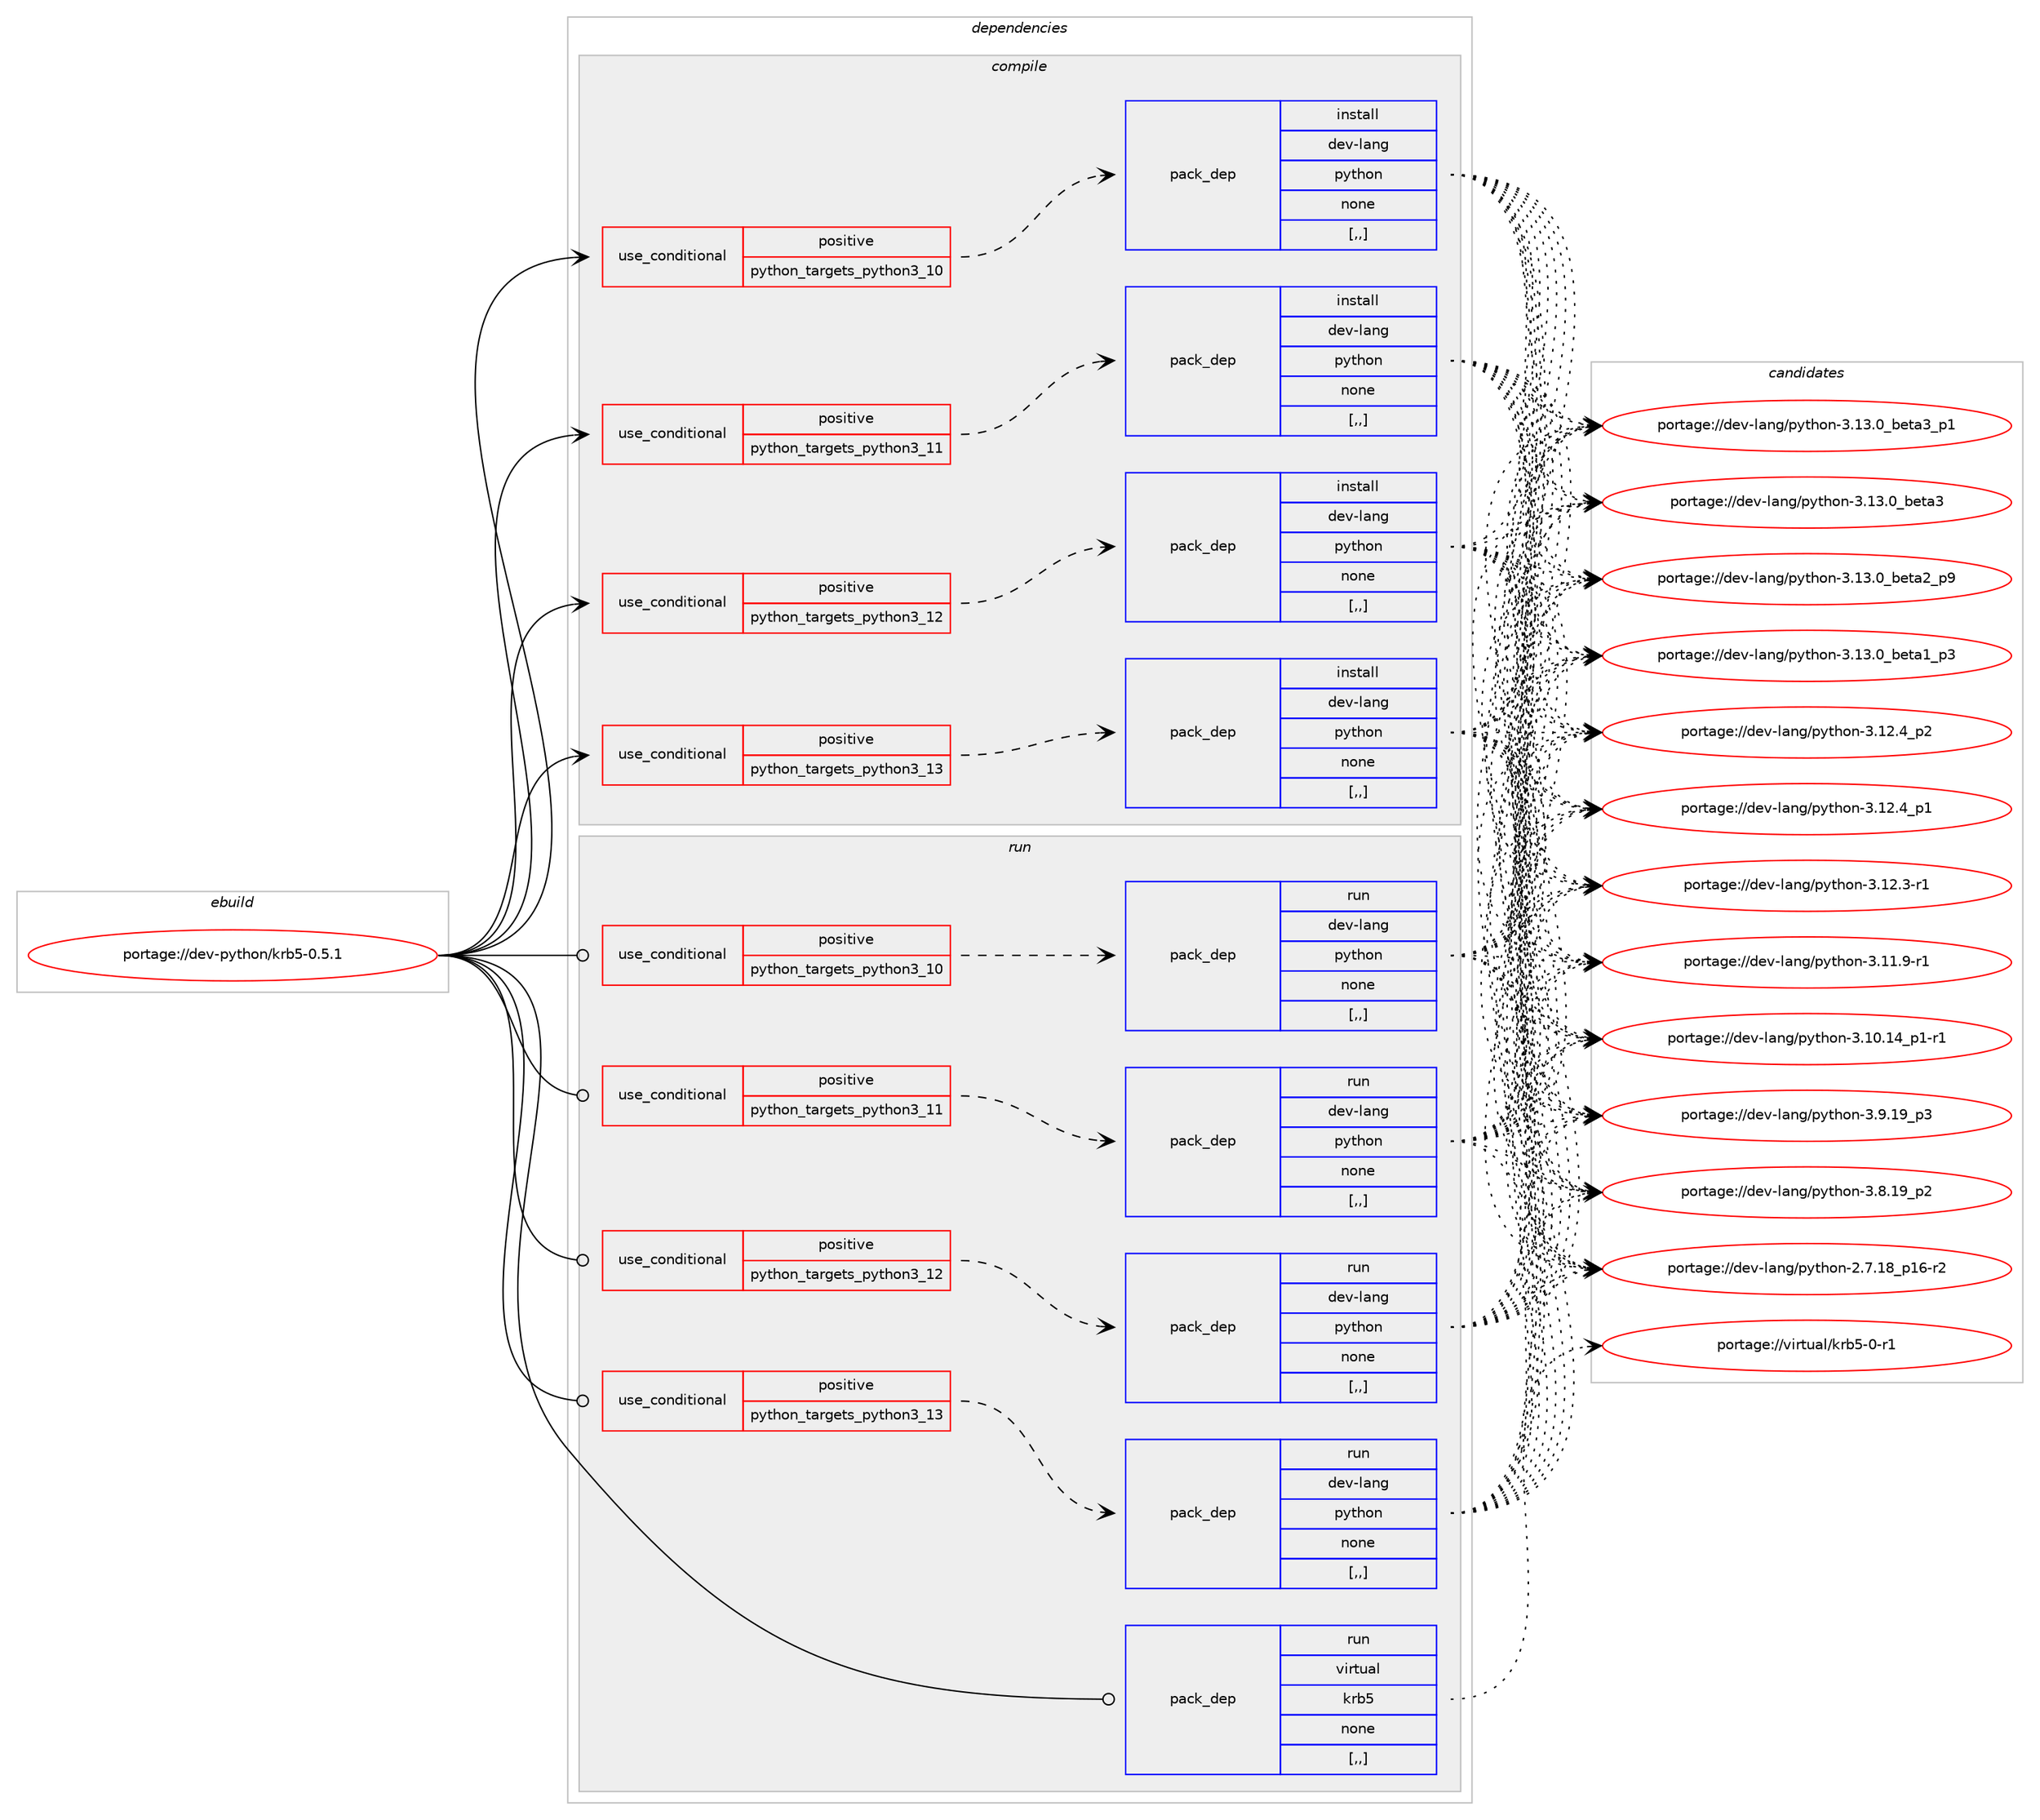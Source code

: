 digraph prolog {

# *************
# Graph options
# *************

newrank=true;
concentrate=true;
compound=true;
graph [rankdir=LR,fontname=Helvetica,fontsize=10,ranksep=1.5];#, ranksep=2.5, nodesep=0.2];
edge  [arrowhead=vee];
node  [fontname=Helvetica,fontsize=10];

# **********
# The ebuild
# **********

subgraph cluster_leftcol {
color=gray;
label=<<i>ebuild</i>>;
id [label="portage://dev-python/krb5-0.5.1", color=red, width=4, href="../dev-python/krb5-0.5.1.svg"];
}

# ****************
# The dependencies
# ****************

subgraph cluster_midcol {
color=gray;
label=<<i>dependencies</i>>;
subgraph cluster_compile {
fillcolor="#eeeeee";
style=filled;
label=<<i>compile</i>>;
subgraph cond34081 {
dependency149407 [label=<<TABLE BORDER="0" CELLBORDER="1" CELLSPACING="0" CELLPADDING="4"><TR><TD ROWSPAN="3" CELLPADDING="10">use_conditional</TD></TR><TR><TD>positive</TD></TR><TR><TD>python_targets_python3_10</TD></TR></TABLE>>, shape=none, color=red];
subgraph pack114077 {
dependency149408 [label=<<TABLE BORDER="0" CELLBORDER="1" CELLSPACING="0" CELLPADDING="4" WIDTH="220"><TR><TD ROWSPAN="6" CELLPADDING="30">pack_dep</TD></TR><TR><TD WIDTH="110">install</TD></TR><TR><TD>dev-lang</TD></TR><TR><TD>python</TD></TR><TR><TD>none</TD></TR><TR><TD>[,,]</TD></TR></TABLE>>, shape=none, color=blue];
}
dependency149407:e -> dependency149408:w [weight=20,style="dashed",arrowhead="vee"];
}
id:e -> dependency149407:w [weight=20,style="solid",arrowhead="vee"];
subgraph cond34082 {
dependency149409 [label=<<TABLE BORDER="0" CELLBORDER="1" CELLSPACING="0" CELLPADDING="4"><TR><TD ROWSPAN="3" CELLPADDING="10">use_conditional</TD></TR><TR><TD>positive</TD></TR><TR><TD>python_targets_python3_11</TD></TR></TABLE>>, shape=none, color=red];
subgraph pack114078 {
dependency149410 [label=<<TABLE BORDER="0" CELLBORDER="1" CELLSPACING="0" CELLPADDING="4" WIDTH="220"><TR><TD ROWSPAN="6" CELLPADDING="30">pack_dep</TD></TR><TR><TD WIDTH="110">install</TD></TR><TR><TD>dev-lang</TD></TR><TR><TD>python</TD></TR><TR><TD>none</TD></TR><TR><TD>[,,]</TD></TR></TABLE>>, shape=none, color=blue];
}
dependency149409:e -> dependency149410:w [weight=20,style="dashed",arrowhead="vee"];
}
id:e -> dependency149409:w [weight=20,style="solid",arrowhead="vee"];
subgraph cond34083 {
dependency149411 [label=<<TABLE BORDER="0" CELLBORDER="1" CELLSPACING="0" CELLPADDING="4"><TR><TD ROWSPAN="3" CELLPADDING="10">use_conditional</TD></TR><TR><TD>positive</TD></TR><TR><TD>python_targets_python3_12</TD></TR></TABLE>>, shape=none, color=red];
subgraph pack114079 {
dependency149412 [label=<<TABLE BORDER="0" CELLBORDER="1" CELLSPACING="0" CELLPADDING="4" WIDTH="220"><TR><TD ROWSPAN="6" CELLPADDING="30">pack_dep</TD></TR><TR><TD WIDTH="110">install</TD></TR><TR><TD>dev-lang</TD></TR><TR><TD>python</TD></TR><TR><TD>none</TD></TR><TR><TD>[,,]</TD></TR></TABLE>>, shape=none, color=blue];
}
dependency149411:e -> dependency149412:w [weight=20,style="dashed",arrowhead="vee"];
}
id:e -> dependency149411:w [weight=20,style="solid",arrowhead="vee"];
subgraph cond34084 {
dependency149413 [label=<<TABLE BORDER="0" CELLBORDER="1" CELLSPACING="0" CELLPADDING="4"><TR><TD ROWSPAN="3" CELLPADDING="10">use_conditional</TD></TR><TR><TD>positive</TD></TR><TR><TD>python_targets_python3_13</TD></TR></TABLE>>, shape=none, color=red];
subgraph pack114080 {
dependency149414 [label=<<TABLE BORDER="0" CELLBORDER="1" CELLSPACING="0" CELLPADDING="4" WIDTH="220"><TR><TD ROWSPAN="6" CELLPADDING="30">pack_dep</TD></TR><TR><TD WIDTH="110">install</TD></TR><TR><TD>dev-lang</TD></TR><TR><TD>python</TD></TR><TR><TD>none</TD></TR><TR><TD>[,,]</TD></TR></TABLE>>, shape=none, color=blue];
}
dependency149413:e -> dependency149414:w [weight=20,style="dashed",arrowhead="vee"];
}
id:e -> dependency149413:w [weight=20,style="solid",arrowhead="vee"];
}
subgraph cluster_compileandrun {
fillcolor="#eeeeee";
style=filled;
label=<<i>compile and run</i>>;
}
subgraph cluster_run {
fillcolor="#eeeeee";
style=filled;
label=<<i>run</i>>;
subgraph cond34085 {
dependency149415 [label=<<TABLE BORDER="0" CELLBORDER="1" CELLSPACING="0" CELLPADDING="4"><TR><TD ROWSPAN="3" CELLPADDING="10">use_conditional</TD></TR><TR><TD>positive</TD></TR><TR><TD>python_targets_python3_10</TD></TR></TABLE>>, shape=none, color=red];
subgraph pack114081 {
dependency149416 [label=<<TABLE BORDER="0" CELLBORDER="1" CELLSPACING="0" CELLPADDING="4" WIDTH="220"><TR><TD ROWSPAN="6" CELLPADDING="30">pack_dep</TD></TR><TR><TD WIDTH="110">run</TD></TR><TR><TD>dev-lang</TD></TR><TR><TD>python</TD></TR><TR><TD>none</TD></TR><TR><TD>[,,]</TD></TR></TABLE>>, shape=none, color=blue];
}
dependency149415:e -> dependency149416:w [weight=20,style="dashed",arrowhead="vee"];
}
id:e -> dependency149415:w [weight=20,style="solid",arrowhead="odot"];
subgraph cond34086 {
dependency149417 [label=<<TABLE BORDER="0" CELLBORDER="1" CELLSPACING="0" CELLPADDING="4"><TR><TD ROWSPAN="3" CELLPADDING="10">use_conditional</TD></TR><TR><TD>positive</TD></TR><TR><TD>python_targets_python3_11</TD></TR></TABLE>>, shape=none, color=red];
subgraph pack114082 {
dependency149418 [label=<<TABLE BORDER="0" CELLBORDER="1" CELLSPACING="0" CELLPADDING="4" WIDTH="220"><TR><TD ROWSPAN="6" CELLPADDING="30">pack_dep</TD></TR><TR><TD WIDTH="110">run</TD></TR><TR><TD>dev-lang</TD></TR><TR><TD>python</TD></TR><TR><TD>none</TD></TR><TR><TD>[,,]</TD></TR></TABLE>>, shape=none, color=blue];
}
dependency149417:e -> dependency149418:w [weight=20,style="dashed",arrowhead="vee"];
}
id:e -> dependency149417:w [weight=20,style="solid",arrowhead="odot"];
subgraph cond34087 {
dependency149419 [label=<<TABLE BORDER="0" CELLBORDER="1" CELLSPACING="0" CELLPADDING="4"><TR><TD ROWSPAN="3" CELLPADDING="10">use_conditional</TD></TR><TR><TD>positive</TD></TR><TR><TD>python_targets_python3_12</TD></TR></TABLE>>, shape=none, color=red];
subgraph pack114083 {
dependency149420 [label=<<TABLE BORDER="0" CELLBORDER="1" CELLSPACING="0" CELLPADDING="4" WIDTH="220"><TR><TD ROWSPAN="6" CELLPADDING="30">pack_dep</TD></TR><TR><TD WIDTH="110">run</TD></TR><TR><TD>dev-lang</TD></TR><TR><TD>python</TD></TR><TR><TD>none</TD></TR><TR><TD>[,,]</TD></TR></TABLE>>, shape=none, color=blue];
}
dependency149419:e -> dependency149420:w [weight=20,style="dashed",arrowhead="vee"];
}
id:e -> dependency149419:w [weight=20,style="solid",arrowhead="odot"];
subgraph cond34088 {
dependency149421 [label=<<TABLE BORDER="0" CELLBORDER="1" CELLSPACING="0" CELLPADDING="4"><TR><TD ROWSPAN="3" CELLPADDING="10">use_conditional</TD></TR><TR><TD>positive</TD></TR><TR><TD>python_targets_python3_13</TD></TR></TABLE>>, shape=none, color=red];
subgraph pack114084 {
dependency149422 [label=<<TABLE BORDER="0" CELLBORDER="1" CELLSPACING="0" CELLPADDING="4" WIDTH="220"><TR><TD ROWSPAN="6" CELLPADDING="30">pack_dep</TD></TR><TR><TD WIDTH="110">run</TD></TR><TR><TD>dev-lang</TD></TR><TR><TD>python</TD></TR><TR><TD>none</TD></TR><TR><TD>[,,]</TD></TR></TABLE>>, shape=none, color=blue];
}
dependency149421:e -> dependency149422:w [weight=20,style="dashed",arrowhead="vee"];
}
id:e -> dependency149421:w [weight=20,style="solid",arrowhead="odot"];
subgraph pack114085 {
dependency149423 [label=<<TABLE BORDER="0" CELLBORDER="1" CELLSPACING="0" CELLPADDING="4" WIDTH="220"><TR><TD ROWSPAN="6" CELLPADDING="30">pack_dep</TD></TR><TR><TD WIDTH="110">run</TD></TR><TR><TD>virtual</TD></TR><TR><TD>krb5</TD></TR><TR><TD>none</TD></TR><TR><TD>[,,]</TD></TR></TABLE>>, shape=none, color=blue];
}
id:e -> dependency149423:w [weight=20,style="solid",arrowhead="odot"];
}
}

# **************
# The candidates
# **************

subgraph cluster_choices {
rank=same;
color=gray;
label=<<i>candidates</i>>;

subgraph choice114077 {
color=black;
nodesep=1;
choice10010111845108971101034711212111610411111045514649514648959810111697519511249 [label="portage://dev-lang/python-3.13.0_beta3_p1", color=red, width=4,href="../dev-lang/python-3.13.0_beta3_p1.svg"];
choice1001011184510897110103471121211161041111104551464951464895981011169751 [label="portage://dev-lang/python-3.13.0_beta3", color=red, width=4,href="../dev-lang/python-3.13.0_beta3.svg"];
choice10010111845108971101034711212111610411111045514649514648959810111697509511257 [label="portage://dev-lang/python-3.13.0_beta2_p9", color=red, width=4,href="../dev-lang/python-3.13.0_beta2_p9.svg"];
choice10010111845108971101034711212111610411111045514649514648959810111697499511251 [label="portage://dev-lang/python-3.13.0_beta1_p3", color=red, width=4,href="../dev-lang/python-3.13.0_beta1_p3.svg"];
choice100101118451089711010347112121116104111110455146495046529511250 [label="portage://dev-lang/python-3.12.4_p2", color=red, width=4,href="../dev-lang/python-3.12.4_p2.svg"];
choice100101118451089711010347112121116104111110455146495046529511249 [label="portage://dev-lang/python-3.12.4_p1", color=red, width=4,href="../dev-lang/python-3.12.4_p1.svg"];
choice100101118451089711010347112121116104111110455146495046514511449 [label="portage://dev-lang/python-3.12.3-r1", color=red, width=4,href="../dev-lang/python-3.12.3-r1.svg"];
choice100101118451089711010347112121116104111110455146494946574511449 [label="portage://dev-lang/python-3.11.9-r1", color=red, width=4,href="../dev-lang/python-3.11.9-r1.svg"];
choice100101118451089711010347112121116104111110455146494846495295112494511449 [label="portage://dev-lang/python-3.10.14_p1-r1", color=red, width=4,href="../dev-lang/python-3.10.14_p1-r1.svg"];
choice100101118451089711010347112121116104111110455146574649579511251 [label="portage://dev-lang/python-3.9.19_p3", color=red, width=4,href="../dev-lang/python-3.9.19_p3.svg"];
choice100101118451089711010347112121116104111110455146564649579511250 [label="portage://dev-lang/python-3.8.19_p2", color=red, width=4,href="../dev-lang/python-3.8.19_p2.svg"];
choice100101118451089711010347112121116104111110455046554649569511249544511450 [label="portage://dev-lang/python-2.7.18_p16-r2", color=red, width=4,href="../dev-lang/python-2.7.18_p16-r2.svg"];
dependency149408:e -> choice10010111845108971101034711212111610411111045514649514648959810111697519511249:w [style=dotted,weight="100"];
dependency149408:e -> choice1001011184510897110103471121211161041111104551464951464895981011169751:w [style=dotted,weight="100"];
dependency149408:e -> choice10010111845108971101034711212111610411111045514649514648959810111697509511257:w [style=dotted,weight="100"];
dependency149408:e -> choice10010111845108971101034711212111610411111045514649514648959810111697499511251:w [style=dotted,weight="100"];
dependency149408:e -> choice100101118451089711010347112121116104111110455146495046529511250:w [style=dotted,weight="100"];
dependency149408:e -> choice100101118451089711010347112121116104111110455146495046529511249:w [style=dotted,weight="100"];
dependency149408:e -> choice100101118451089711010347112121116104111110455146495046514511449:w [style=dotted,weight="100"];
dependency149408:e -> choice100101118451089711010347112121116104111110455146494946574511449:w [style=dotted,weight="100"];
dependency149408:e -> choice100101118451089711010347112121116104111110455146494846495295112494511449:w [style=dotted,weight="100"];
dependency149408:e -> choice100101118451089711010347112121116104111110455146574649579511251:w [style=dotted,weight="100"];
dependency149408:e -> choice100101118451089711010347112121116104111110455146564649579511250:w [style=dotted,weight="100"];
dependency149408:e -> choice100101118451089711010347112121116104111110455046554649569511249544511450:w [style=dotted,weight="100"];
}
subgraph choice114078 {
color=black;
nodesep=1;
choice10010111845108971101034711212111610411111045514649514648959810111697519511249 [label="portage://dev-lang/python-3.13.0_beta3_p1", color=red, width=4,href="../dev-lang/python-3.13.0_beta3_p1.svg"];
choice1001011184510897110103471121211161041111104551464951464895981011169751 [label="portage://dev-lang/python-3.13.0_beta3", color=red, width=4,href="../dev-lang/python-3.13.0_beta3.svg"];
choice10010111845108971101034711212111610411111045514649514648959810111697509511257 [label="portage://dev-lang/python-3.13.0_beta2_p9", color=red, width=4,href="../dev-lang/python-3.13.0_beta2_p9.svg"];
choice10010111845108971101034711212111610411111045514649514648959810111697499511251 [label="portage://dev-lang/python-3.13.0_beta1_p3", color=red, width=4,href="../dev-lang/python-3.13.0_beta1_p3.svg"];
choice100101118451089711010347112121116104111110455146495046529511250 [label="portage://dev-lang/python-3.12.4_p2", color=red, width=4,href="../dev-lang/python-3.12.4_p2.svg"];
choice100101118451089711010347112121116104111110455146495046529511249 [label="portage://dev-lang/python-3.12.4_p1", color=red, width=4,href="../dev-lang/python-3.12.4_p1.svg"];
choice100101118451089711010347112121116104111110455146495046514511449 [label="portage://dev-lang/python-3.12.3-r1", color=red, width=4,href="../dev-lang/python-3.12.3-r1.svg"];
choice100101118451089711010347112121116104111110455146494946574511449 [label="portage://dev-lang/python-3.11.9-r1", color=red, width=4,href="../dev-lang/python-3.11.9-r1.svg"];
choice100101118451089711010347112121116104111110455146494846495295112494511449 [label="portage://dev-lang/python-3.10.14_p1-r1", color=red, width=4,href="../dev-lang/python-3.10.14_p1-r1.svg"];
choice100101118451089711010347112121116104111110455146574649579511251 [label="portage://dev-lang/python-3.9.19_p3", color=red, width=4,href="../dev-lang/python-3.9.19_p3.svg"];
choice100101118451089711010347112121116104111110455146564649579511250 [label="portage://dev-lang/python-3.8.19_p2", color=red, width=4,href="../dev-lang/python-3.8.19_p2.svg"];
choice100101118451089711010347112121116104111110455046554649569511249544511450 [label="portage://dev-lang/python-2.7.18_p16-r2", color=red, width=4,href="../dev-lang/python-2.7.18_p16-r2.svg"];
dependency149410:e -> choice10010111845108971101034711212111610411111045514649514648959810111697519511249:w [style=dotted,weight="100"];
dependency149410:e -> choice1001011184510897110103471121211161041111104551464951464895981011169751:w [style=dotted,weight="100"];
dependency149410:e -> choice10010111845108971101034711212111610411111045514649514648959810111697509511257:w [style=dotted,weight="100"];
dependency149410:e -> choice10010111845108971101034711212111610411111045514649514648959810111697499511251:w [style=dotted,weight="100"];
dependency149410:e -> choice100101118451089711010347112121116104111110455146495046529511250:w [style=dotted,weight="100"];
dependency149410:e -> choice100101118451089711010347112121116104111110455146495046529511249:w [style=dotted,weight="100"];
dependency149410:e -> choice100101118451089711010347112121116104111110455146495046514511449:w [style=dotted,weight="100"];
dependency149410:e -> choice100101118451089711010347112121116104111110455146494946574511449:w [style=dotted,weight="100"];
dependency149410:e -> choice100101118451089711010347112121116104111110455146494846495295112494511449:w [style=dotted,weight="100"];
dependency149410:e -> choice100101118451089711010347112121116104111110455146574649579511251:w [style=dotted,weight="100"];
dependency149410:e -> choice100101118451089711010347112121116104111110455146564649579511250:w [style=dotted,weight="100"];
dependency149410:e -> choice100101118451089711010347112121116104111110455046554649569511249544511450:w [style=dotted,weight="100"];
}
subgraph choice114079 {
color=black;
nodesep=1;
choice10010111845108971101034711212111610411111045514649514648959810111697519511249 [label="portage://dev-lang/python-3.13.0_beta3_p1", color=red, width=4,href="../dev-lang/python-3.13.0_beta3_p1.svg"];
choice1001011184510897110103471121211161041111104551464951464895981011169751 [label="portage://dev-lang/python-3.13.0_beta3", color=red, width=4,href="../dev-lang/python-3.13.0_beta3.svg"];
choice10010111845108971101034711212111610411111045514649514648959810111697509511257 [label="portage://dev-lang/python-3.13.0_beta2_p9", color=red, width=4,href="../dev-lang/python-3.13.0_beta2_p9.svg"];
choice10010111845108971101034711212111610411111045514649514648959810111697499511251 [label="portage://dev-lang/python-3.13.0_beta1_p3", color=red, width=4,href="../dev-lang/python-3.13.0_beta1_p3.svg"];
choice100101118451089711010347112121116104111110455146495046529511250 [label="portage://dev-lang/python-3.12.4_p2", color=red, width=4,href="../dev-lang/python-3.12.4_p2.svg"];
choice100101118451089711010347112121116104111110455146495046529511249 [label="portage://dev-lang/python-3.12.4_p1", color=red, width=4,href="../dev-lang/python-3.12.4_p1.svg"];
choice100101118451089711010347112121116104111110455146495046514511449 [label="portage://dev-lang/python-3.12.3-r1", color=red, width=4,href="../dev-lang/python-3.12.3-r1.svg"];
choice100101118451089711010347112121116104111110455146494946574511449 [label="portage://dev-lang/python-3.11.9-r1", color=red, width=4,href="../dev-lang/python-3.11.9-r1.svg"];
choice100101118451089711010347112121116104111110455146494846495295112494511449 [label="portage://dev-lang/python-3.10.14_p1-r1", color=red, width=4,href="../dev-lang/python-3.10.14_p1-r1.svg"];
choice100101118451089711010347112121116104111110455146574649579511251 [label="portage://dev-lang/python-3.9.19_p3", color=red, width=4,href="../dev-lang/python-3.9.19_p3.svg"];
choice100101118451089711010347112121116104111110455146564649579511250 [label="portage://dev-lang/python-3.8.19_p2", color=red, width=4,href="../dev-lang/python-3.8.19_p2.svg"];
choice100101118451089711010347112121116104111110455046554649569511249544511450 [label="portage://dev-lang/python-2.7.18_p16-r2", color=red, width=4,href="../dev-lang/python-2.7.18_p16-r2.svg"];
dependency149412:e -> choice10010111845108971101034711212111610411111045514649514648959810111697519511249:w [style=dotted,weight="100"];
dependency149412:e -> choice1001011184510897110103471121211161041111104551464951464895981011169751:w [style=dotted,weight="100"];
dependency149412:e -> choice10010111845108971101034711212111610411111045514649514648959810111697509511257:w [style=dotted,weight="100"];
dependency149412:e -> choice10010111845108971101034711212111610411111045514649514648959810111697499511251:w [style=dotted,weight="100"];
dependency149412:e -> choice100101118451089711010347112121116104111110455146495046529511250:w [style=dotted,weight="100"];
dependency149412:e -> choice100101118451089711010347112121116104111110455146495046529511249:w [style=dotted,weight="100"];
dependency149412:e -> choice100101118451089711010347112121116104111110455146495046514511449:w [style=dotted,weight="100"];
dependency149412:e -> choice100101118451089711010347112121116104111110455146494946574511449:w [style=dotted,weight="100"];
dependency149412:e -> choice100101118451089711010347112121116104111110455146494846495295112494511449:w [style=dotted,weight="100"];
dependency149412:e -> choice100101118451089711010347112121116104111110455146574649579511251:w [style=dotted,weight="100"];
dependency149412:e -> choice100101118451089711010347112121116104111110455146564649579511250:w [style=dotted,weight="100"];
dependency149412:e -> choice100101118451089711010347112121116104111110455046554649569511249544511450:w [style=dotted,weight="100"];
}
subgraph choice114080 {
color=black;
nodesep=1;
choice10010111845108971101034711212111610411111045514649514648959810111697519511249 [label="portage://dev-lang/python-3.13.0_beta3_p1", color=red, width=4,href="../dev-lang/python-3.13.0_beta3_p1.svg"];
choice1001011184510897110103471121211161041111104551464951464895981011169751 [label="portage://dev-lang/python-3.13.0_beta3", color=red, width=4,href="../dev-lang/python-3.13.0_beta3.svg"];
choice10010111845108971101034711212111610411111045514649514648959810111697509511257 [label="portage://dev-lang/python-3.13.0_beta2_p9", color=red, width=4,href="../dev-lang/python-3.13.0_beta2_p9.svg"];
choice10010111845108971101034711212111610411111045514649514648959810111697499511251 [label="portage://dev-lang/python-3.13.0_beta1_p3", color=red, width=4,href="../dev-lang/python-3.13.0_beta1_p3.svg"];
choice100101118451089711010347112121116104111110455146495046529511250 [label="portage://dev-lang/python-3.12.4_p2", color=red, width=4,href="../dev-lang/python-3.12.4_p2.svg"];
choice100101118451089711010347112121116104111110455146495046529511249 [label="portage://dev-lang/python-3.12.4_p1", color=red, width=4,href="../dev-lang/python-3.12.4_p1.svg"];
choice100101118451089711010347112121116104111110455146495046514511449 [label="portage://dev-lang/python-3.12.3-r1", color=red, width=4,href="../dev-lang/python-3.12.3-r1.svg"];
choice100101118451089711010347112121116104111110455146494946574511449 [label="portage://dev-lang/python-3.11.9-r1", color=red, width=4,href="../dev-lang/python-3.11.9-r1.svg"];
choice100101118451089711010347112121116104111110455146494846495295112494511449 [label="portage://dev-lang/python-3.10.14_p1-r1", color=red, width=4,href="../dev-lang/python-3.10.14_p1-r1.svg"];
choice100101118451089711010347112121116104111110455146574649579511251 [label="portage://dev-lang/python-3.9.19_p3", color=red, width=4,href="../dev-lang/python-3.9.19_p3.svg"];
choice100101118451089711010347112121116104111110455146564649579511250 [label="portage://dev-lang/python-3.8.19_p2", color=red, width=4,href="../dev-lang/python-3.8.19_p2.svg"];
choice100101118451089711010347112121116104111110455046554649569511249544511450 [label="portage://dev-lang/python-2.7.18_p16-r2", color=red, width=4,href="../dev-lang/python-2.7.18_p16-r2.svg"];
dependency149414:e -> choice10010111845108971101034711212111610411111045514649514648959810111697519511249:w [style=dotted,weight="100"];
dependency149414:e -> choice1001011184510897110103471121211161041111104551464951464895981011169751:w [style=dotted,weight="100"];
dependency149414:e -> choice10010111845108971101034711212111610411111045514649514648959810111697509511257:w [style=dotted,weight="100"];
dependency149414:e -> choice10010111845108971101034711212111610411111045514649514648959810111697499511251:w [style=dotted,weight="100"];
dependency149414:e -> choice100101118451089711010347112121116104111110455146495046529511250:w [style=dotted,weight="100"];
dependency149414:e -> choice100101118451089711010347112121116104111110455146495046529511249:w [style=dotted,weight="100"];
dependency149414:e -> choice100101118451089711010347112121116104111110455146495046514511449:w [style=dotted,weight="100"];
dependency149414:e -> choice100101118451089711010347112121116104111110455146494946574511449:w [style=dotted,weight="100"];
dependency149414:e -> choice100101118451089711010347112121116104111110455146494846495295112494511449:w [style=dotted,weight="100"];
dependency149414:e -> choice100101118451089711010347112121116104111110455146574649579511251:w [style=dotted,weight="100"];
dependency149414:e -> choice100101118451089711010347112121116104111110455146564649579511250:w [style=dotted,weight="100"];
dependency149414:e -> choice100101118451089711010347112121116104111110455046554649569511249544511450:w [style=dotted,weight="100"];
}
subgraph choice114081 {
color=black;
nodesep=1;
choice10010111845108971101034711212111610411111045514649514648959810111697519511249 [label="portage://dev-lang/python-3.13.0_beta3_p1", color=red, width=4,href="../dev-lang/python-3.13.0_beta3_p1.svg"];
choice1001011184510897110103471121211161041111104551464951464895981011169751 [label="portage://dev-lang/python-3.13.0_beta3", color=red, width=4,href="../dev-lang/python-3.13.0_beta3.svg"];
choice10010111845108971101034711212111610411111045514649514648959810111697509511257 [label="portage://dev-lang/python-3.13.0_beta2_p9", color=red, width=4,href="../dev-lang/python-3.13.0_beta2_p9.svg"];
choice10010111845108971101034711212111610411111045514649514648959810111697499511251 [label="portage://dev-lang/python-3.13.0_beta1_p3", color=red, width=4,href="../dev-lang/python-3.13.0_beta1_p3.svg"];
choice100101118451089711010347112121116104111110455146495046529511250 [label="portage://dev-lang/python-3.12.4_p2", color=red, width=4,href="../dev-lang/python-3.12.4_p2.svg"];
choice100101118451089711010347112121116104111110455146495046529511249 [label="portage://dev-lang/python-3.12.4_p1", color=red, width=4,href="../dev-lang/python-3.12.4_p1.svg"];
choice100101118451089711010347112121116104111110455146495046514511449 [label="portage://dev-lang/python-3.12.3-r1", color=red, width=4,href="../dev-lang/python-3.12.3-r1.svg"];
choice100101118451089711010347112121116104111110455146494946574511449 [label="portage://dev-lang/python-3.11.9-r1", color=red, width=4,href="../dev-lang/python-3.11.9-r1.svg"];
choice100101118451089711010347112121116104111110455146494846495295112494511449 [label="portage://dev-lang/python-3.10.14_p1-r1", color=red, width=4,href="../dev-lang/python-3.10.14_p1-r1.svg"];
choice100101118451089711010347112121116104111110455146574649579511251 [label="portage://dev-lang/python-3.9.19_p3", color=red, width=4,href="../dev-lang/python-3.9.19_p3.svg"];
choice100101118451089711010347112121116104111110455146564649579511250 [label="portage://dev-lang/python-3.8.19_p2", color=red, width=4,href="../dev-lang/python-3.8.19_p2.svg"];
choice100101118451089711010347112121116104111110455046554649569511249544511450 [label="portage://dev-lang/python-2.7.18_p16-r2", color=red, width=4,href="../dev-lang/python-2.7.18_p16-r2.svg"];
dependency149416:e -> choice10010111845108971101034711212111610411111045514649514648959810111697519511249:w [style=dotted,weight="100"];
dependency149416:e -> choice1001011184510897110103471121211161041111104551464951464895981011169751:w [style=dotted,weight="100"];
dependency149416:e -> choice10010111845108971101034711212111610411111045514649514648959810111697509511257:w [style=dotted,weight="100"];
dependency149416:e -> choice10010111845108971101034711212111610411111045514649514648959810111697499511251:w [style=dotted,weight="100"];
dependency149416:e -> choice100101118451089711010347112121116104111110455146495046529511250:w [style=dotted,weight="100"];
dependency149416:e -> choice100101118451089711010347112121116104111110455146495046529511249:w [style=dotted,weight="100"];
dependency149416:e -> choice100101118451089711010347112121116104111110455146495046514511449:w [style=dotted,weight="100"];
dependency149416:e -> choice100101118451089711010347112121116104111110455146494946574511449:w [style=dotted,weight="100"];
dependency149416:e -> choice100101118451089711010347112121116104111110455146494846495295112494511449:w [style=dotted,weight="100"];
dependency149416:e -> choice100101118451089711010347112121116104111110455146574649579511251:w [style=dotted,weight="100"];
dependency149416:e -> choice100101118451089711010347112121116104111110455146564649579511250:w [style=dotted,weight="100"];
dependency149416:e -> choice100101118451089711010347112121116104111110455046554649569511249544511450:w [style=dotted,weight="100"];
}
subgraph choice114082 {
color=black;
nodesep=1;
choice10010111845108971101034711212111610411111045514649514648959810111697519511249 [label="portage://dev-lang/python-3.13.0_beta3_p1", color=red, width=4,href="../dev-lang/python-3.13.0_beta3_p1.svg"];
choice1001011184510897110103471121211161041111104551464951464895981011169751 [label="portage://dev-lang/python-3.13.0_beta3", color=red, width=4,href="../dev-lang/python-3.13.0_beta3.svg"];
choice10010111845108971101034711212111610411111045514649514648959810111697509511257 [label="portage://dev-lang/python-3.13.0_beta2_p9", color=red, width=4,href="../dev-lang/python-3.13.0_beta2_p9.svg"];
choice10010111845108971101034711212111610411111045514649514648959810111697499511251 [label="portage://dev-lang/python-3.13.0_beta1_p3", color=red, width=4,href="../dev-lang/python-3.13.0_beta1_p3.svg"];
choice100101118451089711010347112121116104111110455146495046529511250 [label="portage://dev-lang/python-3.12.4_p2", color=red, width=4,href="../dev-lang/python-3.12.4_p2.svg"];
choice100101118451089711010347112121116104111110455146495046529511249 [label="portage://dev-lang/python-3.12.4_p1", color=red, width=4,href="../dev-lang/python-3.12.4_p1.svg"];
choice100101118451089711010347112121116104111110455146495046514511449 [label="portage://dev-lang/python-3.12.3-r1", color=red, width=4,href="../dev-lang/python-3.12.3-r1.svg"];
choice100101118451089711010347112121116104111110455146494946574511449 [label="portage://dev-lang/python-3.11.9-r1", color=red, width=4,href="../dev-lang/python-3.11.9-r1.svg"];
choice100101118451089711010347112121116104111110455146494846495295112494511449 [label="portage://dev-lang/python-3.10.14_p1-r1", color=red, width=4,href="../dev-lang/python-3.10.14_p1-r1.svg"];
choice100101118451089711010347112121116104111110455146574649579511251 [label="portage://dev-lang/python-3.9.19_p3", color=red, width=4,href="../dev-lang/python-3.9.19_p3.svg"];
choice100101118451089711010347112121116104111110455146564649579511250 [label="portage://dev-lang/python-3.8.19_p2", color=red, width=4,href="../dev-lang/python-3.8.19_p2.svg"];
choice100101118451089711010347112121116104111110455046554649569511249544511450 [label="portage://dev-lang/python-2.7.18_p16-r2", color=red, width=4,href="../dev-lang/python-2.7.18_p16-r2.svg"];
dependency149418:e -> choice10010111845108971101034711212111610411111045514649514648959810111697519511249:w [style=dotted,weight="100"];
dependency149418:e -> choice1001011184510897110103471121211161041111104551464951464895981011169751:w [style=dotted,weight="100"];
dependency149418:e -> choice10010111845108971101034711212111610411111045514649514648959810111697509511257:w [style=dotted,weight="100"];
dependency149418:e -> choice10010111845108971101034711212111610411111045514649514648959810111697499511251:w [style=dotted,weight="100"];
dependency149418:e -> choice100101118451089711010347112121116104111110455146495046529511250:w [style=dotted,weight="100"];
dependency149418:e -> choice100101118451089711010347112121116104111110455146495046529511249:w [style=dotted,weight="100"];
dependency149418:e -> choice100101118451089711010347112121116104111110455146495046514511449:w [style=dotted,weight="100"];
dependency149418:e -> choice100101118451089711010347112121116104111110455146494946574511449:w [style=dotted,weight="100"];
dependency149418:e -> choice100101118451089711010347112121116104111110455146494846495295112494511449:w [style=dotted,weight="100"];
dependency149418:e -> choice100101118451089711010347112121116104111110455146574649579511251:w [style=dotted,weight="100"];
dependency149418:e -> choice100101118451089711010347112121116104111110455146564649579511250:w [style=dotted,weight="100"];
dependency149418:e -> choice100101118451089711010347112121116104111110455046554649569511249544511450:w [style=dotted,weight="100"];
}
subgraph choice114083 {
color=black;
nodesep=1;
choice10010111845108971101034711212111610411111045514649514648959810111697519511249 [label="portage://dev-lang/python-3.13.0_beta3_p1", color=red, width=4,href="../dev-lang/python-3.13.0_beta3_p1.svg"];
choice1001011184510897110103471121211161041111104551464951464895981011169751 [label="portage://dev-lang/python-3.13.0_beta3", color=red, width=4,href="../dev-lang/python-3.13.0_beta3.svg"];
choice10010111845108971101034711212111610411111045514649514648959810111697509511257 [label="portage://dev-lang/python-3.13.0_beta2_p9", color=red, width=4,href="../dev-lang/python-3.13.0_beta2_p9.svg"];
choice10010111845108971101034711212111610411111045514649514648959810111697499511251 [label="portage://dev-lang/python-3.13.0_beta1_p3", color=red, width=4,href="../dev-lang/python-3.13.0_beta1_p3.svg"];
choice100101118451089711010347112121116104111110455146495046529511250 [label="portage://dev-lang/python-3.12.4_p2", color=red, width=4,href="../dev-lang/python-3.12.4_p2.svg"];
choice100101118451089711010347112121116104111110455146495046529511249 [label="portage://dev-lang/python-3.12.4_p1", color=red, width=4,href="../dev-lang/python-3.12.4_p1.svg"];
choice100101118451089711010347112121116104111110455146495046514511449 [label="portage://dev-lang/python-3.12.3-r1", color=red, width=4,href="../dev-lang/python-3.12.3-r1.svg"];
choice100101118451089711010347112121116104111110455146494946574511449 [label="portage://dev-lang/python-3.11.9-r1", color=red, width=4,href="../dev-lang/python-3.11.9-r1.svg"];
choice100101118451089711010347112121116104111110455146494846495295112494511449 [label="portage://dev-lang/python-3.10.14_p1-r1", color=red, width=4,href="../dev-lang/python-3.10.14_p1-r1.svg"];
choice100101118451089711010347112121116104111110455146574649579511251 [label="portage://dev-lang/python-3.9.19_p3", color=red, width=4,href="../dev-lang/python-3.9.19_p3.svg"];
choice100101118451089711010347112121116104111110455146564649579511250 [label="portage://dev-lang/python-3.8.19_p2", color=red, width=4,href="../dev-lang/python-3.8.19_p2.svg"];
choice100101118451089711010347112121116104111110455046554649569511249544511450 [label="portage://dev-lang/python-2.7.18_p16-r2", color=red, width=4,href="../dev-lang/python-2.7.18_p16-r2.svg"];
dependency149420:e -> choice10010111845108971101034711212111610411111045514649514648959810111697519511249:w [style=dotted,weight="100"];
dependency149420:e -> choice1001011184510897110103471121211161041111104551464951464895981011169751:w [style=dotted,weight="100"];
dependency149420:e -> choice10010111845108971101034711212111610411111045514649514648959810111697509511257:w [style=dotted,weight="100"];
dependency149420:e -> choice10010111845108971101034711212111610411111045514649514648959810111697499511251:w [style=dotted,weight="100"];
dependency149420:e -> choice100101118451089711010347112121116104111110455146495046529511250:w [style=dotted,weight="100"];
dependency149420:e -> choice100101118451089711010347112121116104111110455146495046529511249:w [style=dotted,weight="100"];
dependency149420:e -> choice100101118451089711010347112121116104111110455146495046514511449:w [style=dotted,weight="100"];
dependency149420:e -> choice100101118451089711010347112121116104111110455146494946574511449:w [style=dotted,weight="100"];
dependency149420:e -> choice100101118451089711010347112121116104111110455146494846495295112494511449:w [style=dotted,weight="100"];
dependency149420:e -> choice100101118451089711010347112121116104111110455146574649579511251:w [style=dotted,weight="100"];
dependency149420:e -> choice100101118451089711010347112121116104111110455146564649579511250:w [style=dotted,weight="100"];
dependency149420:e -> choice100101118451089711010347112121116104111110455046554649569511249544511450:w [style=dotted,weight="100"];
}
subgraph choice114084 {
color=black;
nodesep=1;
choice10010111845108971101034711212111610411111045514649514648959810111697519511249 [label="portage://dev-lang/python-3.13.0_beta3_p1", color=red, width=4,href="../dev-lang/python-3.13.0_beta3_p1.svg"];
choice1001011184510897110103471121211161041111104551464951464895981011169751 [label="portage://dev-lang/python-3.13.0_beta3", color=red, width=4,href="../dev-lang/python-3.13.0_beta3.svg"];
choice10010111845108971101034711212111610411111045514649514648959810111697509511257 [label="portage://dev-lang/python-3.13.0_beta2_p9", color=red, width=4,href="../dev-lang/python-3.13.0_beta2_p9.svg"];
choice10010111845108971101034711212111610411111045514649514648959810111697499511251 [label="portage://dev-lang/python-3.13.0_beta1_p3", color=red, width=4,href="../dev-lang/python-3.13.0_beta1_p3.svg"];
choice100101118451089711010347112121116104111110455146495046529511250 [label="portage://dev-lang/python-3.12.4_p2", color=red, width=4,href="../dev-lang/python-3.12.4_p2.svg"];
choice100101118451089711010347112121116104111110455146495046529511249 [label="portage://dev-lang/python-3.12.4_p1", color=red, width=4,href="../dev-lang/python-3.12.4_p1.svg"];
choice100101118451089711010347112121116104111110455146495046514511449 [label="portage://dev-lang/python-3.12.3-r1", color=red, width=4,href="../dev-lang/python-3.12.3-r1.svg"];
choice100101118451089711010347112121116104111110455146494946574511449 [label="portage://dev-lang/python-3.11.9-r1", color=red, width=4,href="../dev-lang/python-3.11.9-r1.svg"];
choice100101118451089711010347112121116104111110455146494846495295112494511449 [label="portage://dev-lang/python-3.10.14_p1-r1", color=red, width=4,href="../dev-lang/python-3.10.14_p1-r1.svg"];
choice100101118451089711010347112121116104111110455146574649579511251 [label="portage://dev-lang/python-3.9.19_p3", color=red, width=4,href="../dev-lang/python-3.9.19_p3.svg"];
choice100101118451089711010347112121116104111110455146564649579511250 [label="portage://dev-lang/python-3.8.19_p2", color=red, width=4,href="../dev-lang/python-3.8.19_p2.svg"];
choice100101118451089711010347112121116104111110455046554649569511249544511450 [label="portage://dev-lang/python-2.7.18_p16-r2", color=red, width=4,href="../dev-lang/python-2.7.18_p16-r2.svg"];
dependency149422:e -> choice10010111845108971101034711212111610411111045514649514648959810111697519511249:w [style=dotted,weight="100"];
dependency149422:e -> choice1001011184510897110103471121211161041111104551464951464895981011169751:w [style=dotted,weight="100"];
dependency149422:e -> choice10010111845108971101034711212111610411111045514649514648959810111697509511257:w [style=dotted,weight="100"];
dependency149422:e -> choice10010111845108971101034711212111610411111045514649514648959810111697499511251:w [style=dotted,weight="100"];
dependency149422:e -> choice100101118451089711010347112121116104111110455146495046529511250:w [style=dotted,weight="100"];
dependency149422:e -> choice100101118451089711010347112121116104111110455146495046529511249:w [style=dotted,weight="100"];
dependency149422:e -> choice100101118451089711010347112121116104111110455146495046514511449:w [style=dotted,weight="100"];
dependency149422:e -> choice100101118451089711010347112121116104111110455146494946574511449:w [style=dotted,weight="100"];
dependency149422:e -> choice100101118451089711010347112121116104111110455146494846495295112494511449:w [style=dotted,weight="100"];
dependency149422:e -> choice100101118451089711010347112121116104111110455146574649579511251:w [style=dotted,weight="100"];
dependency149422:e -> choice100101118451089711010347112121116104111110455146564649579511250:w [style=dotted,weight="100"];
dependency149422:e -> choice100101118451089711010347112121116104111110455046554649569511249544511450:w [style=dotted,weight="100"];
}
subgraph choice114085 {
color=black;
nodesep=1;
choice1181051141161179710847107114985345484511449 [label="portage://virtual/krb5-0-r1", color=red, width=4,href="../virtual/krb5-0-r1.svg"];
dependency149423:e -> choice1181051141161179710847107114985345484511449:w [style=dotted,weight="100"];
}
}

}
